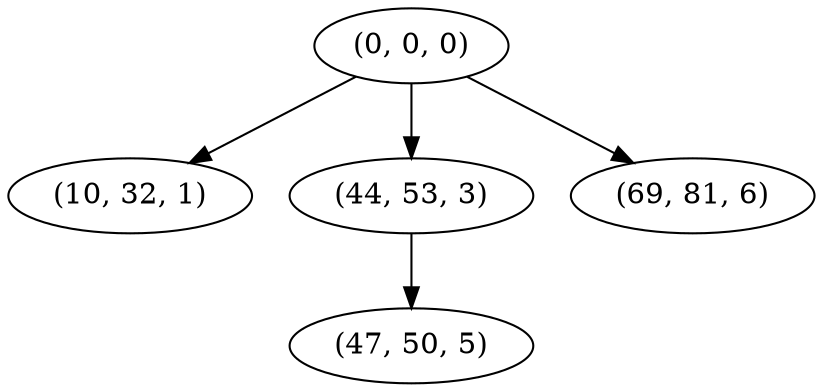 digraph tree {
    "(0, 0, 0)";
    "(10, 32, 1)";
    "(44, 53, 3)";
    "(47, 50, 5)";
    "(69, 81, 6)";
    "(0, 0, 0)" -> "(10, 32, 1)";
    "(0, 0, 0)" -> "(44, 53, 3)";
    "(0, 0, 0)" -> "(69, 81, 6)";
    "(44, 53, 3)" -> "(47, 50, 5)";
}
